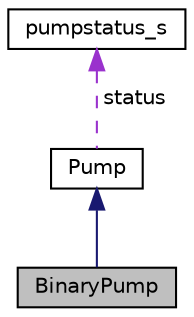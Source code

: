 digraph "BinaryPump"
{
 // LATEX_PDF_SIZE
  edge [fontname="Helvetica",fontsize="10",labelfontname="Helvetica",labelfontsize="10"];
  node [fontname="Helvetica",fontsize="10",shape=record];
  Node1 [label="BinaryPump",height=0.2,width=0.4,color="black", fillcolor="grey75", style="filled", fontcolor="black",tooltip=" "];
  Node2 -> Node1 [dir="back",color="midnightblue",fontsize="10",style="solid"];
  Node2 [label="Pump",height=0.2,width=0.4,color="black", fillcolor="white", style="filled",URL="$class_pump.html",tooltip=" "];
  Node3 -> Node2 [dir="back",color="darkorchid3",fontsize="10",style="dashed",label=" status" ];
  Node3 [label="pumpstatus_s",height=0.2,width=0.4,color="black", fillcolor="white", style="filled",URL="$structpumpstatus__s.html",tooltip=" "];
}
